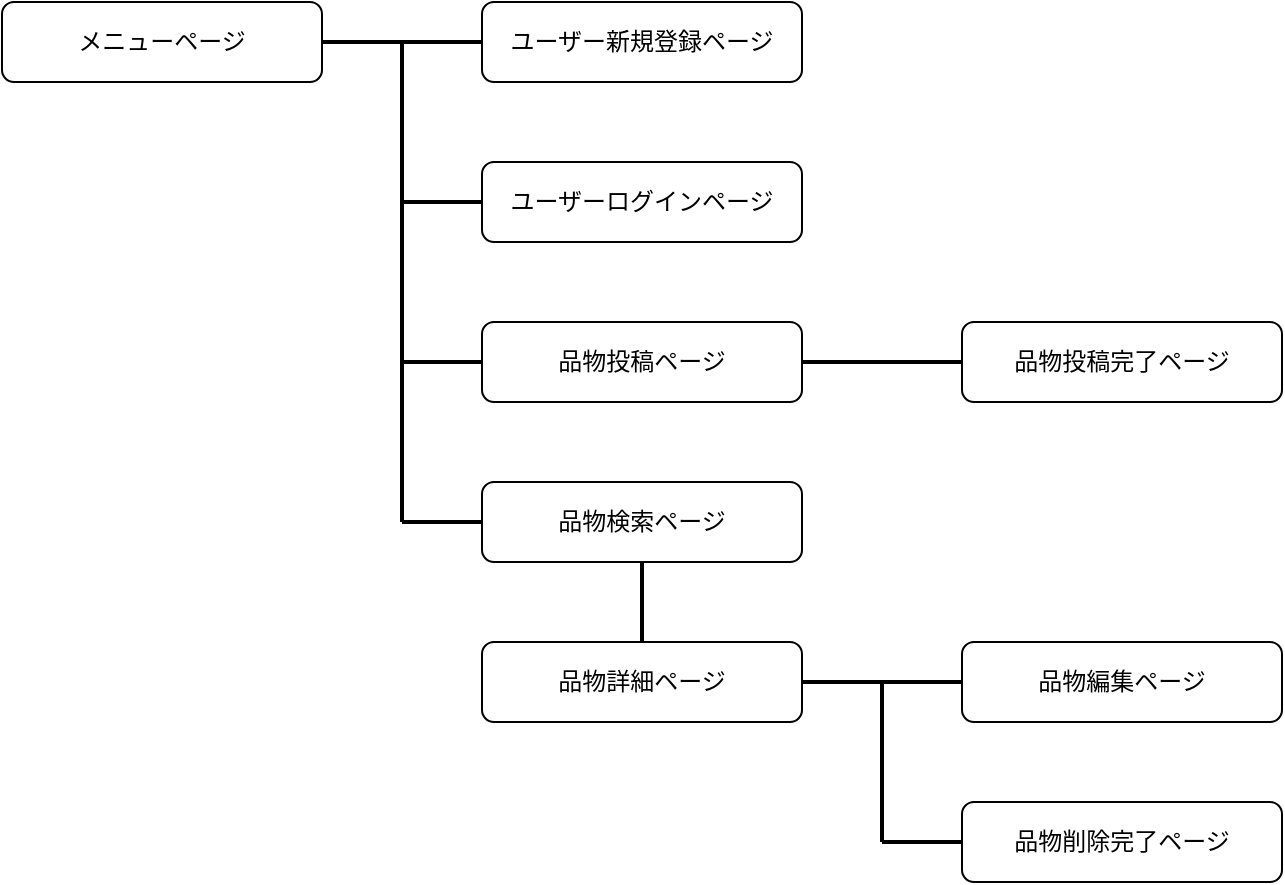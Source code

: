 <mxfile>
    <diagram id="fmjf3jMCXC0xl2tsW4ac" name="ページ1">
        <mxGraphModel dx="389" dy="680" grid="1" gridSize="10" guides="1" tooltips="1" connect="1" arrows="1" fold="1" page="1" pageScale="1" pageWidth="827" pageHeight="1169" math="0" shadow="0">
            <root>
                <mxCell id="0"/>
                <mxCell id="1" parent="0"/>
                <mxCell id="2" value="メニューページ" style="rounded=1;whiteSpace=wrap;html=1;" parent="1" vertex="1">
                    <mxGeometry x="40" y="80" width="160" height="40" as="geometry"/>
                </mxCell>
                <mxCell id="3" value="ユーザー新規登録ページ" style="rounded=1;whiteSpace=wrap;html=1;" parent="1" vertex="1">
                    <mxGeometry x="280" y="80" width="160" height="40" as="geometry"/>
                </mxCell>
                <mxCell id="4" value="ユーザーログインページ" style="rounded=1;whiteSpace=wrap;html=1;" parent="1" vertex="1">
                    <mxGeometry x="280" y="160" width="160" height="40" as="geometry"/>
                </mxCell>
                <mxCell id="5" value="品物投稿ページ" style="rounded=1;whiteSpace=wrap;html=1;" parent="1" vertex="1">
                    <mxGeometry x="280" y="240" width="160" height="40" as="geometry"/>
                </mxCell>
                <mxCell id="6" value="品物検索ページ" style="rounded=1;whiteSpace=wrap;html=1;" parent="1" vertex="1">
                    <mxGeometry x="280" y="320" width="160" height="40" as="geometry"/>
                </mxCell>
                <mxCell id="7" value="品物編集ページ" style="rounded=1;whiteSpace=wrap;html=1;" parent="1" vertex="1">
                    <mxGeometry x="520" y="400" width="160" height="40" as="geometry"/>
                </mxCell>
                <mxCell id="8" value="品物削除完了ページ" style="rounded=1;whiteSpace=wrap;html=1;" parent="1" vertex="1">
                    <mxGeometry x="520" y="480" width="160" height="40" as="geometry"/>
                </mxCell>
                <mxCell id="9" value="" style="line;strokeWidth=2;html=1;" parent="1" vertex="1">
                    <mxGeometry x="200" y="95" width="80" height="10" as="geometry"/>
                </mxCell>
                <mxCell id="19" value="" style="endArrow=none;html=1;strokeWidth=2;entryX=0.5;entryY=0.5;entryDx=0;entryDy=0;entryPerimeter=0;" parent="1" target="9" edge="1">
                    <mxGeometry width="50" height="50" relative="1" as="geometry">
                        <mxPoint x="240" y="340" as="sourcePoint"/>
                        <mxPoint x="250" y="220" as="targetPoint"/>
                    </mxGeometry>
                </mxCell>
                <mxCell id="20" value="" style="endArrow=none;html=1;strokeWidth=2;entryX=0;entryY=0.5;entryDx=0;entryDy=0;" parent="1" target="4" edge="1">
                    <mxGeometry width="50" height="50" relative="1" as="geometry">
                        <mxPoint x="240" y="180" as="sourcePoint"/>
                        <mxPoint x="250" y="220" as="targetPoint"/>
                    </mxGeometry>
                </mxCell>
                <mxCell id="21" value="" style="endArrow=none;html=1;strokeWidth=2;entryX=0;entryY=0.5;entryDx=0;entryDy=0;" parent="1" target="5" edge="1">
                    <mxGeometry width="50" height="50" relative="1" as="geometry">
                        <mxPoint x="240" y="260" as="sourcePoint"/>
                        <mxPoint x="250" y="220" as="targetPoint"/>
                    </mxGeometry>
                </mxCell>
                <mxCell id="22" value="" style="endArrow=none;html=1;strokeWidth=2;entryX=0;entryY=0.5;entryDx=0;entryDy=0;" parent="1" target="6" edge="1">
                    <mxGeometry width="50" height="50" relative="1" as="geometry">
                        <mxPoint x="240" y="340" as="sourcePoint"/>
                        <mxPoint x="250" y="220" as="targetPoint"/>
                    </mxGeometry>
                </mxCell>
                <mxCell id="23" value="" style="endArrow=none;html=1;strokeWidth=2;exitX=1;exitY=0.5;exitDx=0;exitDy=0;entryX=0;entryY=0.5;entryDx=0;entryDy=0;" parent="1" source="31" target="7" edge="1">
                    <mxGeometry width="50" height="50" relative="1" as="geometry">
                        <mxPoint x="530" y="270" as="sourcePoint"/>
                        <mxPoint x="580" y="220" as="targetPoint"/>
                    </mxGeometry>
                </mxCell>
                <mxCell id="24" value="" style="endArrow=none;html=1;strokeWidth=2;entryX=0;entryY=0.5;entryDx=0;entryDy=0;" parent="1" target="8" edge="1">
                    <mxGeometry width="50" height="50" relative="1" as="geometry">
                        <mxPoint x="480" y="500" as="sourcePoint"/>
                        <mxPoint x="580" y="220" as="targetPoint"/>
                    </mxGeometry>
                </mxCell>
                <mxCell id="25" value="" style="endArrow=none;html=1;strokeWidth=2;" parent="1" edge="1">
                    <mxGeometry width="50" height="50" relative="1" as="geometry">
                        <mxPoint x="480" y="500" as="sourcePoint"/>
                        <mxPoint x="480" y="420" as="targetPoint"/>
                    </mxGeometry>
                </mxCell>
                <mxCell id="27" value="品物投稿完了ページ" style="rounded=1;whiteSpace=wrap;html=1;" parent="1" vertex="1">
                    <mxGeometry x="520" y="240" width="160" height="40" as="geometry"/>
                </mxCell>
                <mxCell id="28" value="" style="endArrow=none;html=1;strokeWidth=2;entryX=0;entryY=0.5;entryDx=0;entryDy=0;exitX=1;exitY=0.5;exitDx=0;exitDy=0;" parent="1" source="5" target="27" edge="1">
                    <mxGeometry width="50" height="50" relative="1" as="geometry">
                        <mxPoint x="400" y="270" as="sourcePoint"/>
                        <mxPoint x="450" y="220" as="targetPoint"/>
                    </mxGeometry>
                </mxCell>
                <mxCell id="31" value="品物詳細ページ" style="rounded=1;whiteSpace=wrap;html=1;" vertex="1" parent="1">
                    <mxGeometry x="280" y="400" width="160" height="40" as="geometry"/>
                </mxCell>
                <mxCell id="32" value="" style="endArrow=none;html=1;entryX=0.5;entryY=1;entryDx=0;entryDy=0;exitX=0.5;exitY=0;exitDx=0;exitDy=0;strokeWidth=2;" edge="1" parent="1" source="31" target="6">
                    <mxGeometry width="50" height="50" relative="1" as="geometry">
                        <mxPoint x="460" y="370" as="sourcePoint"/>
                        <mxPoint x="510" y="320" as="targetPoint"/>
                    </mxGeometry>
                </mxCell>
            </root>
        </mxGraphModel>
    </diagram>
</mxfile>